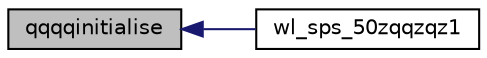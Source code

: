 digraph "qqqqinitialise"
{
  edge [fontname="Helvetica",fontsize="10",labelfontname="Helvetica",labelfontsize="10"];
  node [fontname="Helvetica",fontsize="10",shape=record];
  rankdir="LR";
  Node1647 [label="qqqqinitialise",height=0.2,width=0.4,color="black", fillcolor="grey75", style="filled", fontcolor="black"];
  Node1647 -> Node1648 [dir="back",color="midnightblue",fontsize="10",style="solid",fontname="Helvetica"];
  Node1648 [label="wl_sps_50zqqzqz1",height=0.2,width=0.4,color="black", fillcolor="white", style="filled",URL="$inszt__wl__sps_8c.html#a22a6311048537f5d96ae901095c6a005"];
}
